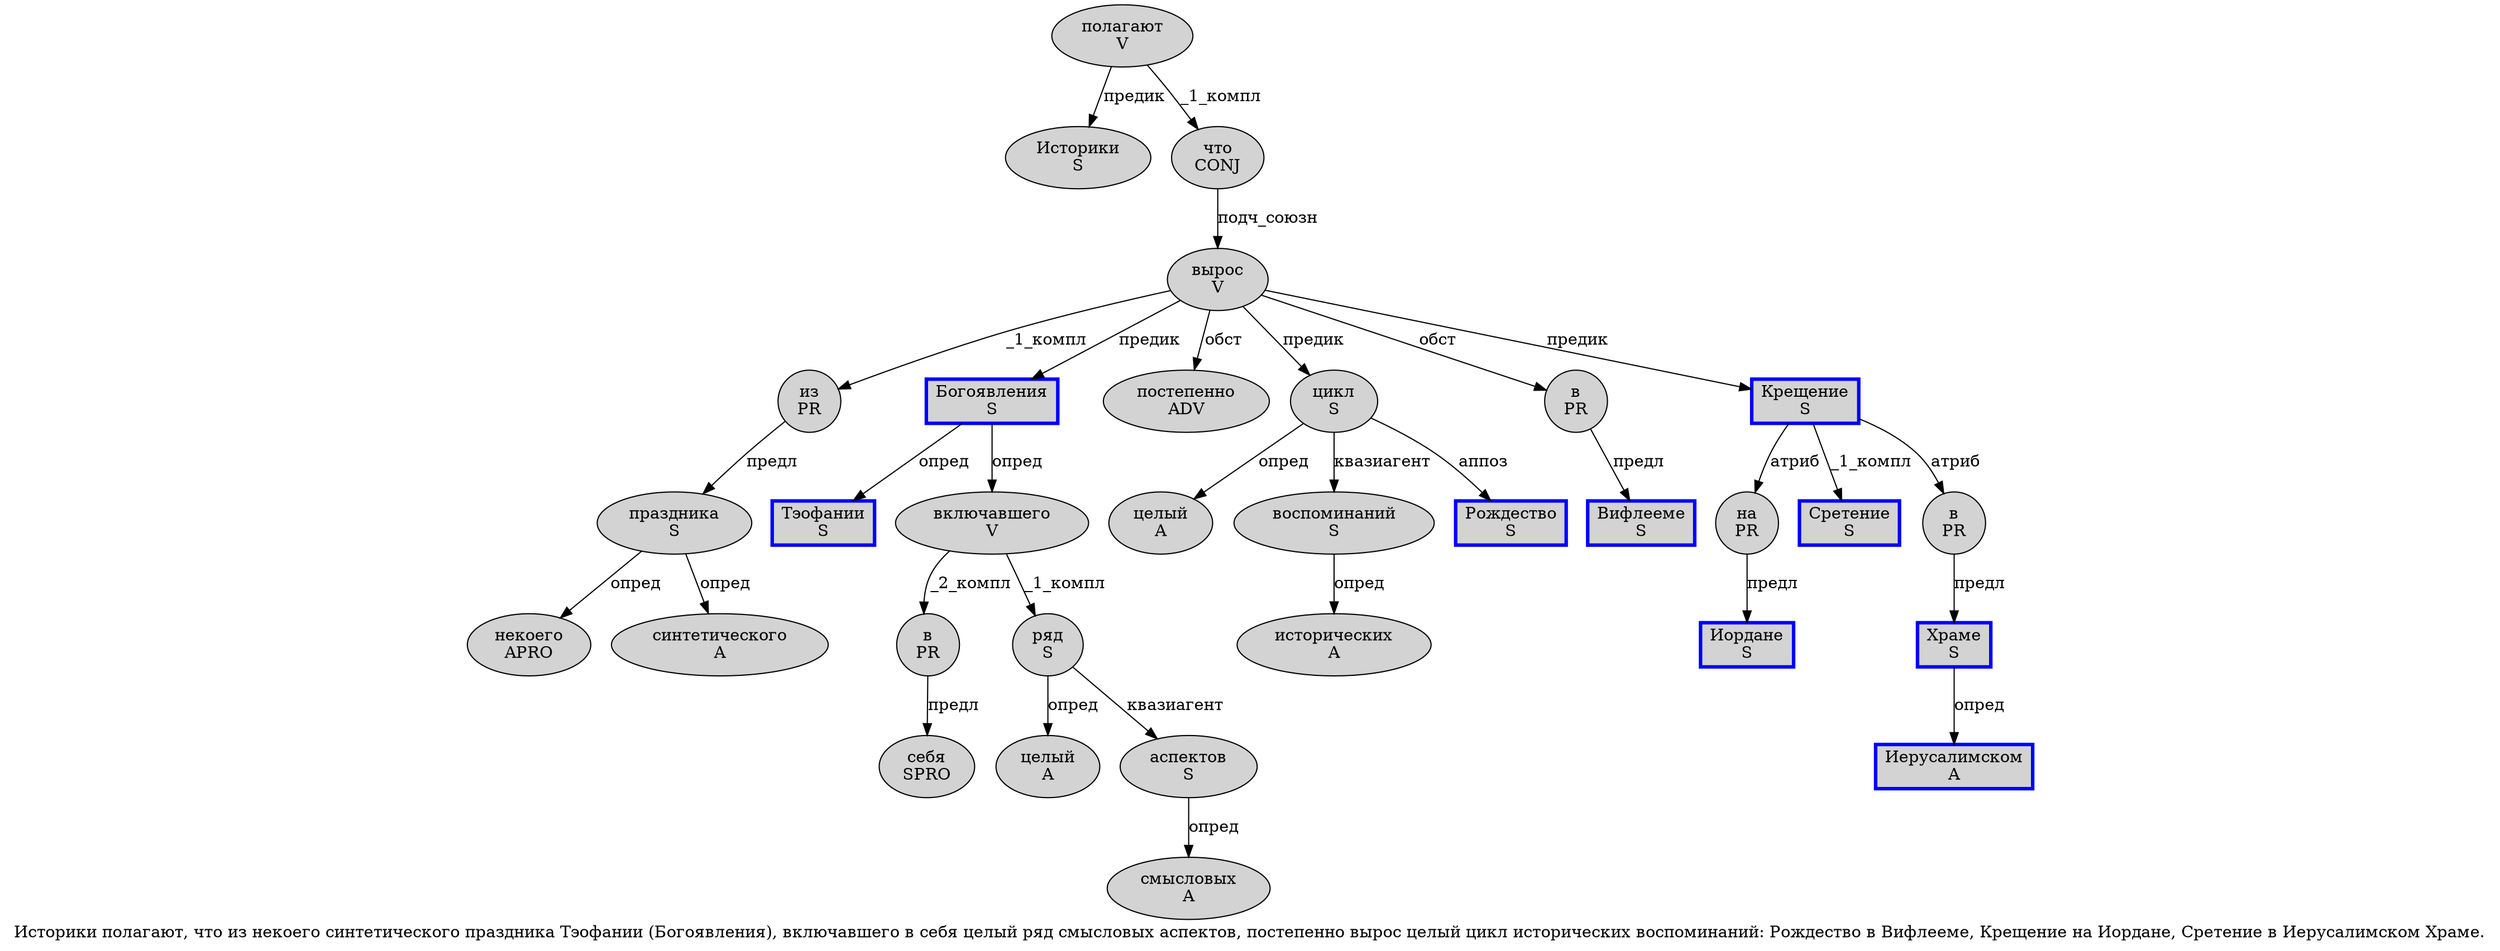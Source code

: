 digraph SENTENCE_1032 {
	graph [label="Историки полагают, что из некоего синтетического праздника Тэофании (Богоявления), включавшего в себя целый ряд смысловых аспектов, постепенно вырос целый цикл исторических воспоминаний: Рождество в Вифлееме, Крещение на Иордане, Сретение в Иерусалимском Храме."]
	node [style=filled]
		0 [label="Историки
S" color="" fillcolor=lightgray penwidth=1 shape=ellipse]
		1 [label="полагают
V" color="" fillcolor=lightgray penwidth=1 shape=ellipse]
		3 [label="что
CONJ" color="" fillcolor=lightgray penwidth=1 shape=ellipse]
		4 [label="из
PR" color="" fillcolor=lightgray penwidth=1 shape=ellipse]
		5 [label="некоего
APRO" color="" fillcolor=lightgray penwidth=1 shape=ellipse]
		6 [label="синтетического
A" color="" fillcolor=lightgray penwidth=1 shape=ellipse]
		7 [label="праздника
S" color="" fillcolor=lightgray penwidth=1 shape=ellipse]
		8 [label="Тэофании
S" color=blue fillcolor=lightgray penwidth=3 shape=box]
		10 [label="Богоявления
S" color=blue fillcolor=lightgray penwidth=3 shape=box]
		13 [label="включавшего
V" color="" fillcolor=lightgray penwidth=1 shape=ellipse]
		14 [label="в
PR" color="" fillcolor=lightgray penwidth=1 shape=ellipse]
		15 [label="себя
SPRO" color="" fillcolor=lightgray penwidth=1 shape=ellipse]
		16 [label="целый
A" color="" fillcolor=lightgray penwidth=1 shape=ellipse]
		17 [label="ряд
S" color="" fillcolor=lightgray penwidth=1 shape=ellipse]
		18 [label="смысловых
A" color="" fillcolor=lightgray penwidth=1 shape=ellipse]
		19 [label="аспектов
S" color="" fillcolor=lightgray penwidth=1 shape=ellipse]
		21 [label="постепенно
ADV" color="" fillcolor=lightgray penwidth=1 shape=ellipse]
		22 [label="вырос
V" color="" fillcolor=lightgray penwidth=1 shape=ellipse]
		23 [label="целый
A" color="" fillcolor=lightgray penwidth=1 shape=ellipse]
		24 [label="цикл
S" color="" fillcolor=lightgray penwidth=1 shape=ellipse]
		25 [label="исторических
A" color="" fillcolor=lightgray penwidth=1 shape=ellipse]
		26 [label="воспоминаний
S" color="" fillcolor=lightgray penwidth=1 shape=ellipse]
		28 [label="Рождество
S" color=blue fillcolor=lightgray penwidth=3 shape=box]
		29 [label="в
PR" color="" fillcolor=lightgray penwidth=1 shape=ellipse]
		30 [label="Вифлееме
S" color=blue fillcolor=lightgray penwidth=3 shape=box]
		32 [label="Крещение
S" color=blue fillcolor=lightgray penwidth=3 shape=box]
		33 [label="на
PR" color="" fillcolor=lightgray penwidth=1 shape=ellipse]
		34 [label="Иордане
S" color=blue fillcolor=lightgray penwidth=3 shape=box]
		36 [label="Сретение
S" color=blue fillcolor=lightgray penwidth=3 shape=box]
		37 [label="в
PR" color="" fillcolor=lightgray penwidth=1 shape=ellipse]
		38 [label="Иерусалимском
A" color=blue fillcolor=lightgray penwidth=3 shape=box]
		39 [label="Храме
S" color=blue fillcolor=lightgray penwidth=3 shape=box]
			37 -> 39 [label="предл"]
			19 -> 18 [label="опред"]
			22 -> 4 [label="_1_компл"]
			22 -> 10 [label="предик"]
			22 -> 21 [label="обст"]
			22 -> 24 [label="предик"]
			22 -> 29 [label="обст"]
			22 -> 32 [label="предик"]
			39 -> 38 [label="опред"]
			24 -> 23 [label="опред"]
			24 -> 26 [label="квазиагент"]
			24 -> 28 [label="аппоз"]
			4 -> 7 [label="предл"]
			32 -> 33 [label="атриб"]
			32 -> 36 [label="_1_компл"]
			32 -> 37 [label="атриб"]
			3 -> 22 [label="подч_союзн"]
			14 -> 15 [label="предл"]
			13 -> 14 [label="_2_компл"]
			13 -> 17 [label="_1_компл"]
			26 -> 25 [label="опред"]
			7 -> 5 [label="опред"]
			7 -> 6 [label="опред"]
			33 -> 34 [label="предл"]
			17 -> 16 [label="опред"]
			17 -> 19 [label="квазиагент"]
			1 -> 0 [label="предик"]
			1 -> 3 [label="_1_компл"]
			29 -> 30 [label="предл"]
			10 -> 8 [label="опред"]
			10 -> 13 [label="опред"]
}